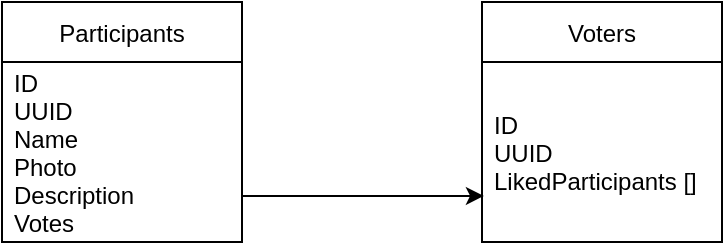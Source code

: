 <mxfile>
    <diagram id="3Alk2RVXmN2B8XhZHWVM" name="Page-1">
        <mxGraphModel dx="850" dy="660" grid="1" gridSize="10" guides="1" tooltips="1" connect="1" arrows="1" fold="1" page="1" pageScale="1" pageWidth="100" pageHeight="200" math="0" shadow="0">
            <root>
                <mxCell id="0"/>
                <mxCell id="1" parent="0"/>
                <mxCell id="3iEPJrljxBUCEeqsXuZt-4" value="Participants" style="swimlane;fontStyle=0;childLayout=stackLayout;horizontal=1;startSize=30;horizontalStack=0;resizeParent=1;resizeParentMax=0;resizeLast=0;collapsible=1;marginBottom=0;" parent="1" vertex="1">
                    <mxGeometry x="60" y="240" width="120" height="120" as="geometry"/>
                </mxCell>
                <mxCell id="3iEPJrljxBUCEeqsXuZt-5" value="ID&#10;UUID&#10;Name&#10;Photo&#10;Description&#10;Votes" style="text;strokeColor=none;fillColor=none;align=left;verticalAlign=middle;spacingLeft=4;spacingRight=4;overflow=hidden;points=[[0,0.5],[1,0.5]];portConstraint=eastwest;rotatable=0;" parent="3iEPJrljxBUCEeqsXuZt-4" vertex="1">
                    <mxGeometry y="30" width="120" height="90" as="geometry"/>
                </mxCell>
                <mxCell id="3iEPJrljxBUCEeqsXuZt-8" value="Voters" style="swimlane;fontStyle=0;childLayout=stackLayout;horizontal=1;startSize=30;horizontalStack=0;resizeParent=1;resizeParentMax=0;resizeLast=0;collapsible=1;marginBottom=0;" parent="1" vertex="1">
                    <mxGeometry x="300" y="240" width="120" height="120" as="geometry"/>
                </mxCell>
                <mxCell id="3iEPJrljxBUCEeqsXuZt-9" value="ID&#10;UUID&#10;LikedParticipants []" style="text;strokeColor=none;fillColor=none;align=left;verticalAlign=middle;spacingLeft=4;spacingRight=4;overflow=hidden;points=[[0,0.5],[1,0.5]];portConstraint=eastwest;rotatable=0;" parent="3iEPJrljxBUCEeqsXuZt-8" vertex="1">
                    <mxGeometry y="30" width="120" height="90" as="geometry"/>
                </mxCell>
                <mxCell id="3iEPJrljxBUCEeqsXuZt-20" style="edgeStyle=orthogonalEdgeStyle;rounded=0;orthogonalLoop=1;jettySize=auto;html=1;entryX=0.008;entryY=0.744;entryDx=0;entryDy=0;entryPerimeter=0;" parent="1" target="3iEPJrljxBUCEeqsXuZt-9" edge="1">
                    <mxGeometry relative="1" as="geometry">
                        <mxPoint x="150" y="480" as="targetPoint"/>
                        <Array as="points">
                            <mxPoint x="182" y="337"/>
                        </Array>
                        <mxPoint x="180" y="337" as="sourcePoint"/>
                    </mxGeometry>
                </mxCell>
            </root>
        </mxGraphModel>
    </diagram>
</mxfile>